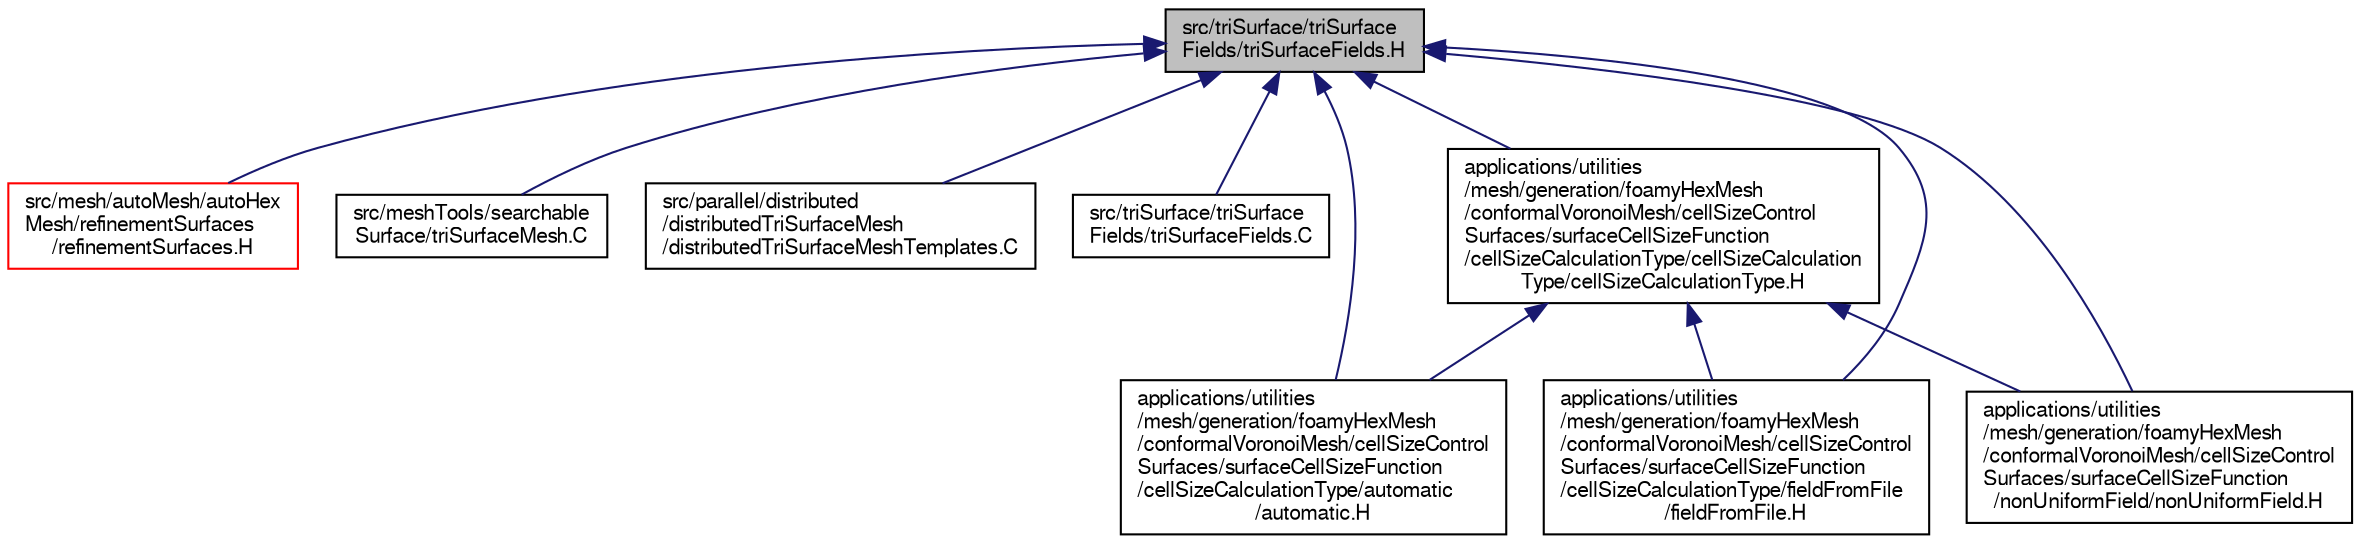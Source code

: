 digraph "src/triSurface/triSurfaceFields/triSurfaceFields.H"
{
  bgcolor="transparent";
  edge [fontname="FreeSans",fontsize="10",labelfontname="FreeSans",labelfontsize="10"];
  node [fontname="FreeSans",fontsize="10",shape=record];
  Node202 [label="src/triSurface/triSurface\lFields/triSurfaceFields.H",height=0.2,width=0.4,color="black", fillcolor="grey75", style="filled", fontcolor="black"];
  Node202 -> Node203 [dir="back",color="midnightblue",fontsize="10",style="solid",fontname="FreeSans"];
  Node203 [label="src/mesh/autoMesh/autoHex\lMesh/refinementSurfaces\l/refinementSurfaces.H",height=0.2,width=0.4,color="red",URL="$a06956.html"];
  Node202 -> Node214 [dir="back",color="midnightblue",fontsize="10",style="solid",fontname="FreeSans"];
  Node214 [label="src/meshTools/searchable\lSurface/triSurfaceMesh.C",height=0.2,width=0.4,color="black",URL="$a07847.html"];
  Node202 -> Node215 [dir="back",color="midnightblue",fontsize="10",style="solid",fontname="FreeSans"];
  Node215 [label="src/parallel/distributed\l/distributedTriSurfaceMesh\l/distributedTriSurfaceMeshTemplates.C",height=0.2,width=0.4,color="black",URL="$a13061.html"];
  Node202 -> Node216 [dir="back",color="midnightblue",fontsize="10",style="solid",fontname="FreeSans"];
  Node216 [label="src/triSurface/triSurface\lFields/triSurfaceFields.C",height=0.2,width=0.4,color="black",URL="$a17030.html"];
  Node202 -> Node217 [dir="back",color="midnightblue",fontsize="10",style="solid",fontname="FreeSans"];
  Node217 [label="applications/utilities\l/mesh/generation/foamyHexMesh\l/conformalVoronoiMesh/cellSizeControl\lSurfaces/surfaceCellSizeFunction\l/cellSizeCalculationType/automatic\l/automatic.H",height=0.2,width=0.4,color="black",URL="$a18137.html"];
  Node202 -> Node218 [dir="back",color="midnightblue",fontsize="10",style="solid",fontname="FreeSans"];
  Node218 [label="applications/utilities\l/mesh/generation/foamyHexMesh\l/conformalVoronoiMesh/cellSizeControl\lSurfaces/surfaceCellSizeFunction\l/cellSizeCalculationType/cellSizeCalculation\lType/cellSizeCalculationType.H",height=0.2,width=0.4,color="black",URL="$a18143.html"];
  Node218 -> Node217 [dir="back",color="midnightblue",fontsize="10",style="solid",fontname="FreeSans"];
  Node218 -> Node219 [dir="back",color="midnightblue",fontsize="10",style="solid",fontname="FreeSans"];
  Node219 [label="applications/utilities\l/mesh/generation/foamyHexMesh\l/conformalVoronoiMesh/cellSizeControl\lSurfaces/surfaceCellSizeFunction\l/cellSizeCalculationType/fieldFromFile\l/fieldFromFile.H",height=0.2,width=0.4,color="black",URL="$a18149.html"];
  Node218 -> Node220 [dir="back",color="midnightblue",fontsize="10",style="solid",fontname="FreeSans"];
  Node220 [label="applications/utilities\l/mesh/generation/foamyHexMesh\l/conformalVoronoiMesh/cellSizeControl\lSurfaces/surfaceCellSizeFunction\l/nonUniformField/nonUniformField.H",height=0.2,width=0.4,color="black",URL="$a18155.html"];
  Node202 -> Node219 [dir="back",color="midnightblue",fontsize="10",style="solid",fontname="FreeSans"];
  Node202 -> Node220 [dir="back",color="midnightblue",fontsize="10",style="solid",fontname="FreeSans"];
}
